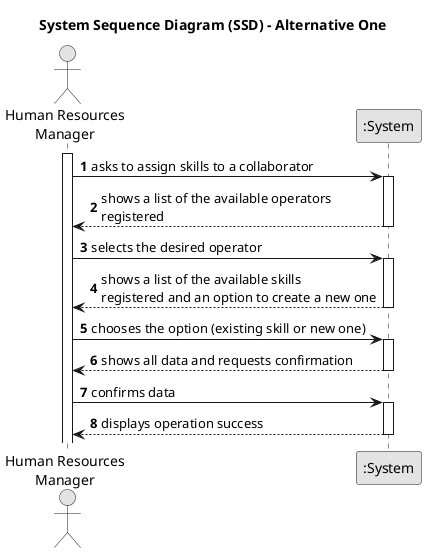 @startuml
skinparam monochrome true
skinparam packageStyle rectangle
skinparam shadowing false

title System Sequence Diagram (SSD) - Alternative One

autonumber

actor "Human Resources\nManager" as HRM
participant ":System" as System

activate HRM

    HRM -> System : asks to assign skills to a collaborator
    activate System

    System --> HRM : shows a list of the available operators \nregistered
    deactivate System

    HRM -> System : selects the desired operator
    activate System

        System --> HRM : shows a list of the available skills \nregistered and an option to create a new one
    deactivate System

    HRM -> System : chooses the option (existing skill or new one)
    activate System

        System --> HRM : shows all data and requests confirmation
    deactivate System

    HRM -> System : confirms data
    activate System

        System --> HRM : displays operation success
    deactivate System

@enduml